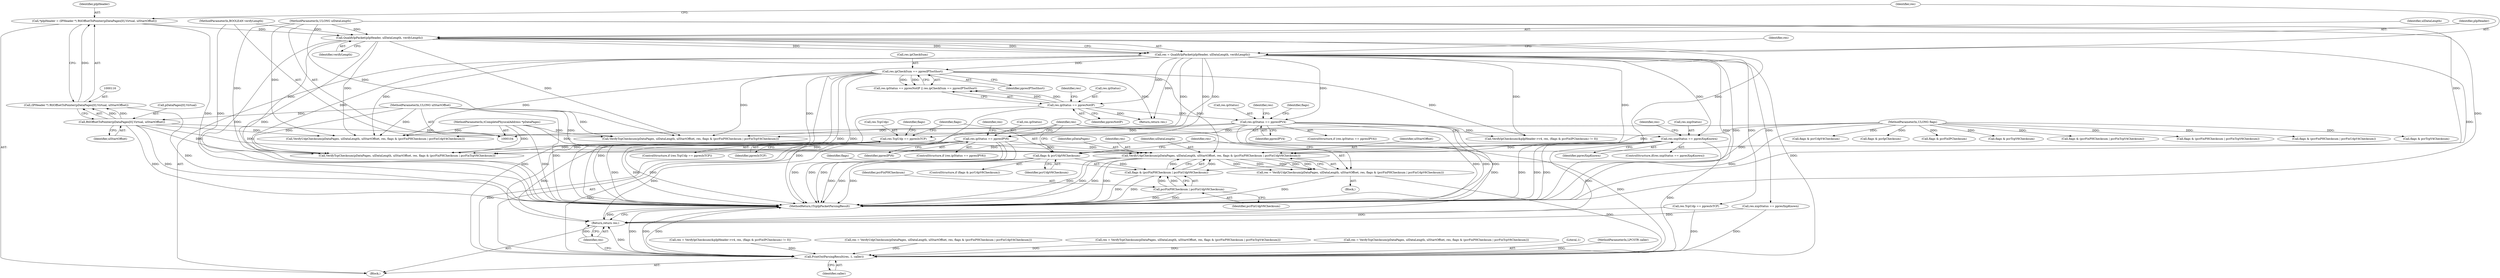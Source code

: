 digraph "0_kvm-guest-drivers-windows_723416fa4210b7464b28eab89cc76252e6193ac1_3@pointer" {
"1000267" [label="(Call,VerifyUdpChecksum(pDataPages, ulDataLength, ulStartOffset, res, flags & (pcrFixPHChecksum | pcrFixUdpV6Checksum)))"];
"1000105" [label="(MethodParameterIn,tCompletePhysicalAddress *pDataPages)"];
"1000127" [label="(Call,QualifyIpPacket(pIpHeader, ulDataLength, verifyLength))"];
"1000113" [label="(Call,*pIpHeader = (IPHeader *) RtlOffsetToPointer(pDataPages[0].Virtual, ulStartOffset))"];
"1000115" [label="(Call,(IPHeader *) RtlOffsetToPointer(pDataPages[0].Virtual, ulStartOffset))"];
"1000117" [label="(Call,RtlOffsetToPointer(pDataPages[0].Virtual, ulStartOffset))"];
"1000107" [label="(MethodParameterIn,ULONG ulStartOffset)"];
"1000106" [label="(MethodParameterIn,ULONG ulDataLength)"];
"1000109" [label="(MethodParameterIn,BOOLEAN verifyLength)"];
"1000125" [label="(Call,res = QualifyIpPacket(pIpHeader, ulDataLength, verifyLength))"];
"1000235" [label="(Call,res.TcpUdp == ppresIsTCP)"];
"1000138" [label="(Call,res.ipCheckSum == ppresIPTooShort)"];
"1000228" [label="(Call,res.xxpStatus == ppresXxpKnown)"];
"1000221" [label="(Call,res.ipStatus == ppresIPV6)"];
"1000146" [label="(Call,res.ipStatus == ppresIPV4)"];
"1000133" [label="(Call,res.ipStatus == ppresNotIP)"];
"1000272" [label="(Call,flags & (pcrFixPHChecksum | pcrFixUdpV6Checksum))"];
"1000261" [label="(Call,flags & pcrUdpV6Checksum)"];
"1000108" [label="(MethodParameterIn,ULONG flags)"];
"1000274" [label="(Call,pcrFixPHChecksum | pcrFixUdpV6Checksum)"];
"1000265" [label="(Call,res = VerifyUdpChecksum(pDataPages, ulDataLength, ulStartOffset, res, flags & (pcrFixPHChecksum | pcrFixUdpV6Checksum)))"];
"1000277" [label="(Call,PrintOutParsingResult(res, 1, caller))"];
"1000281" [label="(Return,return res;)"];
"1000170" [label="(Call,res.xxpStatus == ppresXxpKnown)"];
"1000153" [label="(Call,flags & pcrIpChecksum)"];
"1000146" [label="(Call,res.ipStatus == ppresIPV4)"];
"1000150" [label="(Identifier,ppresIPV4)"];
"1000228" [label="(Call,res.xxpStatus == ppresXxpKnown)"];
"1000145" [label="(ControlStructure,if (res.ipStatus == ppresIPV4))"];
"1000265" [label="(Call,res = VerifyUdpChecksum(pDataPages, ulDataLength, ulStartOffset, res, flags & (pcrFixPHChecksum | pcrFixUdpV6Checksum)))"];
"1000261" [label="(Call,flags & pcrUdpV6Checksum)"];
"1000248" [label="(Call,VerifyTcpChecksum(pDataPages, ulDataLength, ulStartOffset, res, flags & (pcrFixPHChecksum | pcrFixTcpV6Checksum)))"];
"1000154" [label="(Identifier,flags)"];
"1000190" [label="(Call,VerifyTcpChecksum(pDataPages, ulDataLength, ulStartOffset, res, flags & (pcrFixPHChecksum | pcrFixTcpV4Checksum)))"];
"1000126" [label="(Identifier,res)"];
"1000263" [label="(Identifier,pcrUdpV6Checksum)"];
"1000147" [label="(Call,res.ipStatus)"];
"1000237" [label="(Identifier,res)"];
"1000278" [label="(Identifier,res)"];
"1000132" [label="(Call,res.ipStatus == ppresNotIP || res.ipCheckSum == ppresIPTooShort)"];
"1000266" [label="(Identifier,res)"];
"1000133" [label="(Call,res.ipStatus == ppresNotIP)"];
"1000139" [label="(Call,res.ipCheckSum)"];
"1000137" [label="(Identifier,ppresNotIP)"];
"1000227" [label="(ControlStructure,if(res.xxpStatus == ppresXxpKnown))"];
"1000165" [label="(Call,flags & pcrFixIPChecksum)"];
"1000239" [label="(Identifier,ppresIsTCP)"];
"1000270" [label="(Identifier,ulStartOffset)"];
"1000156" [label="(Call,res = VerifyIpChecksum(&pIpHeader->v4, res, (flags & pcrFixIPChecksum) != 0))"];
"1000177" [label="(Call,res.TcpUdp == ppresIsTCP)"];
"1000127" [label="(Call,QualifyIpPacket(pIpHeader, ulDataLength, verifyLength))"];
"1000267" [label="(Call,VerifyUdpChecksum(pDataPages, ulDataLength, ulStartOffset, res, flags & (pcrFixPHChecksum | pcrFixUdpV6Checksum)))"];
"1000207" [label="(Call,res = VerifyUdpChecksum(pDataPages, ulDataLength, ulStartOffset, res, flags & (pcrFixPHChecksum | pcrFixUdpV4Checksum)))"];
"1000277" [label="(Call,PrintOutParsingResult(res, 1, caller))"];
"1000188" [label="(Call,res = VerifyTcpChecksum(pDataPages, ulDataLength, ulStartOffset, res, flags & (pcrFixPHChecksum | pcrFixTcpV4Checksum)))"];
"1000264" [label="(Block,)"];
"1000242" [label="(Call,flags & pcrTcpV6Checksum)"];
"1000283" [label="(MethodReturn,tTcpIpPacketParsingResult)"];
"1000243" [label="(Identifier,flags)"];
"1000230" [label="(Identifier,res)"];
"1000246" [label="(Call,res = VerifyTcpChecksum(pDataPages, ulDataLength, ulStartOffset, res, flags & (pcrFixPHChecksum | pcrFixTcpV6Checksum)))"];
"1000225" [label="(Identifier,ppresIPV6)"];
"1000125" [label="(Call,res = QualifyIpPacket(pIpHeader, ulDataLength, verifyLength))"];
"1000195" [label="(Call,flags & (pcrFixPHChecksum | pcrFixTcpV4Checksum))"];
"1000253" [label="(Call,flags & (pcrFixPHChecksum | pcrFixTcpV6Checksum))"];
"1000234" [label="(ControlStructure,if (res.TcpUdp == ppresIsTCP))"];
"1000223" [label="(Identifier,res)"];
"1000279" [label="(Literal,1)"];
"1000214" [label="(Call,flags & (pcrFixPHChecksum | pcrFixUdpV4Checksum))"];
"1000280" [label="(Identifier,caller)"];
"1000221" [label="(Call,res.ipStatus == ppresIPV6)"];
"1000129" [label="(Identifier,ulDataLength)"];
"1000281" [label="(Return,return res;)"];
"1000109" [label="(MethodParameterIn,BOOLEAN verifyLength)"];
"1000260" [label="(ControlStructure,if (flags & pcrUdpV6Checksum))"];
"1000110" [label="(MethodParameterIn,LPCSTR caller)"];
"1000184" [label="(Call,flags & pcrTcpV4Checksum)"];
"1000113" [label="(Call,*pIpHeader = (IPHeader *) RtlOffsetToPointer(pDataPages[0].Virtual, ulStartOffset))"];
"1000117" [label="(Call,RtlOffsetToPointer(pDataPages[0].Virtual, ulStartOffset))"];
"1000142" [label="(Identifier,ppresIPTooShort)"];
"1000115" [label="(Call,(IPHeader *) RtlOffsetToPointer(pDataPages[0].Virtual, ulStartOffset))"];
"1000143" [label="(Return,return res;)"];
"1000282" [label="(Identifier,res)"];
"1000128" [label="(Identifier,pIpHeader)"];
"1000268" [label="(Identifier,pDataPages)"];
"1000274" [label="(Call,pcrFixPHChecksum | pcrFixUdpV6Checksum)"];
"1000235" [label="(Call,res.TcpUdp == ppresIsTCP)"];
"1000107" [label="(MethodParameterIn,ULONG ulStartOffset)"];
"1000105" [label="(MethodParameterIn,tCompletePhysicalAddress *pDataPages)"];
"1000135" [label="(Identifier,res)"];
"1000232" [label="(Identifier,ppresXxpKnown)"];
"1000138" [label="(Call,res.ipCheckSum == ppresIPTooShort)"];
"1000275" [label="(Identifier,pcrFixPHChecksum)"];
"1000229" [label="(Call,res.xxpStatus)"];
"1000273" [label="(Identifier,flags)"];
"1000203" [label="(Call,flags & pcrUdpV4Checksum)"];
"1000262" [label="(Identifier,flags)"];
"1000236" [label="(Call,res.TcpUdp)"];
"1000123" [label="(Identifier,ulStartOffset)"];
"1000272" [label="(Call,flags & (pcrFixPHChecksum | pcrFixUdpV6Checksum))"];
"1000271" [label="(Identifier,res)"];
"1000269" [label="(Identifier,ulDataLength)"];
"1000114" [label="(Identifier,pIpHeader)"];
"1000220" [label="(ControlStructure,if (res.ipStatus == ppresIPV6))"];
"1000158" [label="(Call,VerifyIpChecksum(&pIpHeader->v4, res, (flags & pcrFixIPChecksum) != 0))"];
"1000209" [label="(Call,VerifyUdpChecksum(pDataPages, ulDataLength, ulStartOffset, res, flags & (pcrFixPHChecksum | pcrFixUdpV4Checksum)))"];
"1000106" [label="(MethodParameterIn,ULONG ulDataLength)"];
"1000222" [label="(Call,res.ipStatus)"];
"1000130" [label="(Identifier,verifyLength)"];
"1000108" [label="(MethodParameterIn,ULONG flags)"];
"1000140" [label="(Identifier,res)"];
"1000134" [label="(Call,res.ipStatus)"];
"1000276" [label="(Identifier,pcrFixUdpV6Checksum)"];
"1000111" [label="(Block,)"];
"1000118" [label="(Call,pDataPages[0].Virtual)"];
"1000267" -> "1000265"  [label="AST: "];
"1000267" -> "1000272"  [label="CFG: "];
"1000268" -> "1000267"  [label="AST: "];
"1000269" -> "1000267"  [label="AST: "];
"1000270" -> "1000267"  [label="AST: "];
"1000271" -> "1000267"  [label="AST: "];
"1000272" -> "1000267"  [label="AST: "];
"1000265" -> "1000267"  [label="CFG: "];
"1000267" -> "1000283"  [label="DDG: "];
"1000267" -> "1000283"  [label="DDG: "];
"1000267" -> "1000283"  [label="DDG: "];
"1000267" -> "1000283"  [label="DDG: "];
"1000267" -> "1000265"  [label="DDG: "];
"1000267" -> "1000265"  [label="DDG: "];
"1000267" -> "1000265"  [label="DDG: "];
"1000267" -> "1000265"  [label="DDG: "];
"1000267" -> "1000265"  [label="DDG: "];
"1000105" -> "1000267"  [label="DDG: "];
"1000127" -> "1000267"  [label="DDG: "];
"1000106" -> "1000267"  [label="DDG: "];
"1000117" -> "1000267"  [label="DDG: "];
"1000107" -> "1000267"  [label="DDG: "];
"1000125" -> "1000267"  [label="DDG: "];
"1000235" -> "1000267"  [label="DDG: "];
"1000138" -> "1000267"  [label="DDG: "];
"1000228" -> "1000267"  [label="DDG: "];
"1000221" -> "1000267"  [label="DDG: "];
"1000272" -> "1000267"  [label="DDG: "];
"1000272" -> "1000267"  [label="DDG: "];
"1000105" -> "1000104"  [label="AST: "];
"1000105" -> "1000283"  [label="DDG: "];
"1000105" -> "1000190"  [label="DDG: "];
"1000105" -> "1000209"  [label="DDG: "];
"1000105" -> "1000248"  [label="DDG: "];
"1000127" -> "1000125"  [label="AST: "];
"1000127" -> "1000130"  [label="CFG: "];
"1000128" -> "1000127"  [label="AST: "];
"1000129" -> "1000127"  [label="AST: "];
"1000130" -> "1000127"  [label="AST: "];
"1000125" -> "1000127"  [label="CFG: "];
"1000127" -> "1000283"  [label="DDG: "];
"1000127" -> "1000283"  [label="DDG: "];
"1000127" -> "1000283"  [label="DDG: "];
"1000127" -> "1000125"  [label="DDG: "];
"1000127" -> "1000125"  [label="DDG: "];
"1000127" -> "1000125"  [label="DDG: "];
"1000113" -> "1000127"  [label="DDG: "];
"1000106" -> "1000127"  [label="DDG: "];
"1000109" -> "1000127"  [label="DDG: "];
"1000127" -> "1000190"  [label="DDG: "];
"1000127" -> "1000209"  [label="DDG: "];
"1000127" -> "1000248"  [label="DDG: "];
"1000113" -> "1000111"  [label="AST: "];
"1000113" -> "1000115"  [label="CFG: "];
"1000114" -> "1000113"  [label="AST: "];
"1000115" -> "1000113"  [label="AST: "];
"1000126" -> "1000113"  [label="CFG: "];
"1000113" -> "1000283"  [label="DDG: "];
"1000115" -> "1000113"  [label="DDG: "];
"1000115" -> "1000117"  [label="CFG: "];
"1000116" -> "1000115"  [label="AST: "];
"1000117" -> "1000115"  [label="AST: "];
"1000115" -> "1000283"  [label="DDG: "];
"1000117" -> "1000115"  [label="DDG: "];
"1000117" -> "1000115"  [label="DDG: "];
"1000117" -> "1000123"  [label="CFG: "];
"1000118" -> "1000117"  [label="AST: "];
"1000123" -> "1000117"  [label="AST: "];
"1000117" -> "1000283"  [label="DDG: "];
"1000117" -> "1000283"  [label="DDG: "];
"1000107" -> "1000117"  [label="DDG: "];
"1000117" -> "1000190"  [label="DDG: "];
"1000117" -> "1000209"  [label="DDG: "];
"1000117" -> "1000248"  [label="DDG: "];
"1000107" -> "1000104"  [label="AST: "];
"1000107" -> "1000283"  [label="DDG: "];
"1000107" -> "1000190"  [label="DDG: "];
"1000107" -> "1000209"  [label="DDG: "];
"1000107" -> "1000248"  [label="DDG: "];
"1000106" -> "1000104"  [label="AST: "];
"1000106" -> "1000283"  [label="DDG: "];
"1000106" -> "1000190"  [label="DDG: "];
"1000106" -> "1000209"  [label="DDG: "];
"1000106" -> "1000248"  [label="DDG: "];
"1000109" -> "1000104"  [label="AST: "];
"1000109" -> "1000283"  [label="DDG: "];
"1000125" -> "1000111"  [label="AST: "];
"1000126" -> "1000125"  [label="AST: "];
"1000135" -> "1000125"  [label="CFG: "];
"1000125" -> "1000283"  [label="DDG: "];
"1000125" -> "1000283"  [label="DDG: "];
"1000125" -> "1000133"  [label="DDG: "];
"1000125" -> "1000138"  [label="DDG: "];
"1000125" -> "1000143"  [label="DDG: "];
"1000125" -> "1000146"  [label="DDG: "];
"1000125" -> "1000158"  [label="DDG: "];
"1000125" -> "1000170"  [label="DDG: "];
"1000125" -> "1000177"  [label="DDG: "];
"1000125" -> "1000190"  [label="DDG: "];
"1000125" -> "1000209"  [label="DDG: "];
"1000125" -> "1000221"  [label="DDG: "];
"1000125" -> "1000228"  [label="DDG: "];
"1000125" -> "1000235"  [label="DDG: "];
"1000125" -> "1000248"  [label="DDG: "];
"1000125" -> "1000277"  [label="DDG: "];
"1000235" -> "1000234"  [label="AST: "];
"1000235" -> "1000239"  [label="CFG: "];
"1000236" -> "1000235"  [label="AST: "];
"1000239" -> "1000235"  [label="AST: "];
"1000243" -> "1000235"  [label="CFG: "];
"1000262" -> "1000235"  [label="CFG: "];
"1000235" -> "1000283"  [label="DDG: "];
"1000235" -> "1000283"  [label="DDG: "];
"1000235" -> "1000283"  [label="DDG: "];
"1000235" -> "1000248"  [label="DDG: "];
"1000235" -> "1000277"  [label="DDG: "];
"1000235" -> "1000281"  [label="DDG: "];
"1000138" -> "1000132"  [label="AST: "];
"1000138" -> "1000142"  [label="CFG: "];
"1000139" -> "1000138"  [label="AST: "];
"1000142" -> "1000138"  [label="AST: "];
"1000132" -> "1000138"  [label="CFG: "];
"1000138" -> "1000283"  [label="DDG: "];
"1000138" -> "1000283"  [label="DDG: "];
"1000138" -> "1000132"  [label="DDG: "];
"1000138" -> "1000132"  [label="DDG: "];
"1000138" -> "1000143"  [label="DDG: "];
"1000138" -> "1000158"  [label="DDG: "];
"1000138" -> "1000190"  [label="DDG: "];
"1000138" -> "1000209"  [label="DDG: "];
"1000138" -> "1000248"  [label="DDG: "];
"1000138" -> "1000277"  [label="DDG: "];
"1000138" -> "1000281"  [label="DDG: "];
"1000228" -> "1000227"  [label="AST: "];
"1000228" -> "1000232"  [label="CFG: "];
"1000229" -> "1000228"  [label="AST: "];
"1000232" -> "1000228"  [label="AST: "];
"1000237" -> "1000228"  [label="CFG: "];
"1000278" -> "1000228"  [label="CFG: "];
"1000228" -> "1000283"  [label="DDG: "];
"1000228" -> "1000283"  [label="DDG: "];
"1000228" -> "1000283"  [label="DDG: "];
"1000228" -> "1000248"  [label="DDG: "];
"1000228" -> "1000277"  [label="DDG: "];
"1000228" -> "1000281"  [label="DDG: "];
"1000221" -> "1000220"  [label="AST: "];
"1000221" -> "1000225"  [label="CFG: "];
"1000222" -> "1000221"  [label="AST: "];
"1000225" -> "1000221"  [label="AST: "];
"1000230" -> "1000221"  [label="CFG: "];
"1000278" -> "1000221"  [label="CFG: "];
"1000221" -> "1000283"  [label="DDG: "];
"1000221" -> "1000283"  [label="DDG: "];
"1000221" -> "1000283"  [label="DDG: "];
"1000146" -> "1000221"  [label="DDG: "];
"1000221" -> "1000248"  [label="DDG: "];
"1000221" -> "1000277"  [label="DDG: "];
"1000221" -> "1000281"  [label="DDG: "];
"1000146" -> "1000145"  [label="AST: "];
"1000146" -> "1000150"  [label="CFG: "];
"1000147" -> "1000146"  [label="AST: "];
"1000150" -> "1000146"  [label="AST: "];
"1000154" -> "1000146"  [label="CFG: "];
"1000223" -> "1000146"  [label="CFG: "];
"1000146" -> "1000283"  [label="DDG: "];
"1000146" -> "1000283"  [label="DDG: "];
"1000146" -> "1000283"  [label="DDG: "];
"1000133" -> "1000146"  [label="DDG: "];
"1000146" -> "1000158"  [label="DDG: "];
"1000146" -> "1000190"  [label="DDG: "];
"1000146" -> "1000209"  [label="DDG: "];
"1000146" -> "1000277"  [label="DDG: "];
"1000146" -> "1000281"  [label="DDG: "];
"1000133" -> "1000132"  [label="AST: "];
"1000133" -> "1000137"  [label="CFG: "];
"1000134" -> "1000133"  [label="AST: "];
"1000137" -> "1000133"  [label="AST: "];
"1000140" -> "1000133"  [label="CFG: "];
"1000132" -> "1000133"  [label="CFG: "];
"1000133" -> "1000283"  [label="DDG: "];
"1000133" -> "1000283"  [label="DDG: "];
"1000133" -> "1000132"  [label="DDG: "];
"1000133" -> "1000132"  [label="DDG: "];
"1000133" -> "1000143"  [label="DDG: "];
"1000272" -> "1000274"  [label="CFG: "];
"1000273" -> "1000272"  [label="AST: "];
"1000274" -> "1000272"  [label="AST: "];
"1000272" -> "1000283"  [label="DDG: "];
"1000272" -> "1000283"  [label="DDG: "];
"1000261" -> "1000272"  [label="DDG: "];
"1000108" -> "1000272"  [label="DDG: "];
"1000274" -> "1000272"  [label="DDG: "];
"1000274" -> "1000272"  [label="DDG: "];
"1000261" -> "1000260"  [label="AST: "];
"1000261" -> "1000263"  [label="CFG: "];
"1000262" -> "1000261"  [label="AST: "];
"1000263" -> "1000261"  [label="AST: "];
"1000266" -> "1000261"  [label="CFG: "];
"1000278" -> "1000261"  [label="CFG: "];
"1000261" -> "1000283"  [label="DDG: "];
"1000261" -> "1000283"  [label="DDG: "];
"1000261" -> "1000283"  [label="DDG: "];
"1000108" -> "1000261"  [label="DDG: "];
"1000108" -> "1000104"  [label="AST: "];
"1000108" -> "1000283"  [label="DDG: "];
"1000108" -> "1000153"  [label="DDG: "];
"1000108" -> "1000165"  [label="DDG: "];
"1000108" -> "1000184"  [label="DDG: "];
"1000108" -> "1000195"  [label="DDG: "];
"1000108" -> "1000203"  [label="DDG: "];
"1000108" -> "1000214"  [label="DDG: "];
"1000108" -> "1000242"  [label="DDG: "];
"1000108" -> "1000253"  [label="DDG: "];
"1000274" -> "1000276"  [label="CFG: "];
"1000275" -> "1000274"  [label="AST: "];
"1000276" -> "1000274"  [label="AST: "];
"1000274" -> "1000283"  [label="DDG: "];
"1000274" -> "1000283"  [label="DDG: "];
"1000265" -> "1000264"  [label="AST: "];
"1000266" -> "1000265"  [label="AST: "];
"1000278" -> "1000265"  [label="CFG: "];
"1000265" -> "1000283"  [label="DDG: "];
"1000265" -> "1000277"  [label="DDG: "];
"1000277" -> "1000111"  [label="AST: "];
"1000277" -> "1000280"  [label="CFG: "];
"1000278" -> "1000277"  [label="AST: "];
"1000279" -> "1000277"  [label="AST: "];
"1000280" -> "1000277"  [label="AST: "];
"1000282" -> "1000277"  [label="CFG: "];
"1000277" -> "1000283"  [label="DDG: "];
"1000277" -> "1000283"  [label="DDG: "];
"1000277" -> "1000283"  [label="DDG: "];
"1000177" -> "1000277"  [label="DDG: "];
"1000156" -> "1000277"  [label="DDG: "];
"1000188" -> "1000277"  [label="DDG: "];
"1000170" -> "1000277"  [label="DDG: "];
"1000246" -> "1000277"  [label="DDG: "];
"1000207" -> "1000277"  [label="DDG: "];
"1000110" -> "1000277"  [label="DDG: "];
"1000277" -> "1000281"  [label="DDG: "];
"1000281" -> "1000111"  [label="AST: "];
"1000281" -> "1000282"  [label="CFG: "];
"1000282" -> "1000281"  [label="AST: "];
"1000283" -> "1000281"  [label="CFG: "];
"1000281" -> "1000283"  [label="DDG: "];
"1000282" -> "1000281"  [label="DDG: "];
"1000177" -> "1000281"  [label="DDG: "];
"1000170" -> "1000281"  [label="DDG: "];
}
